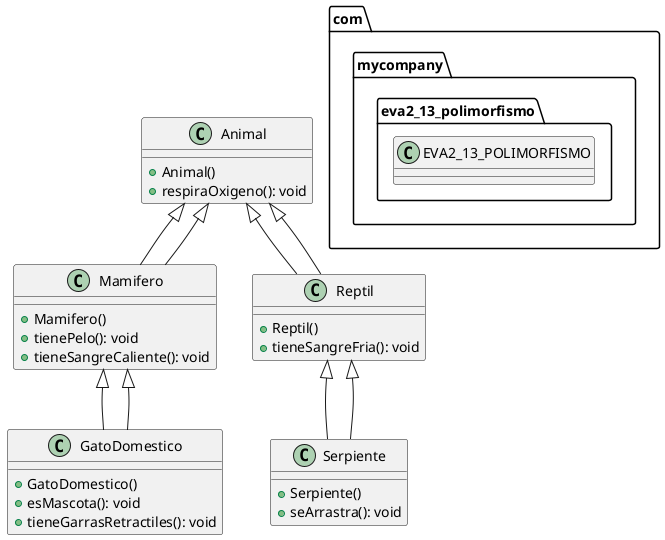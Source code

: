 @startuml
class com.mycompany.eva2_13_polimorfismo.EVA2_13_POLIMORFISMO
class Animal {
    +Animal()
    +respiraOxigeno(): void
}

class Mamifero extends Animal {
    +Mamifero()
    +tienePelo(): void
    +tieneSangreCaliente(): void
}

class Reptil extends Animal {
    +Reptil()
    +tieneSangreFria(): void
}

class GatoDomestico extends Mamifero {
    +GatoDomestico()
    +esMascota(): void
    +tieneGarrasRetractiles(): void
}

class Serpiente extends Reptil {
    +Serpiente()
    +seArrastra(): void
}

Animal <|-- Mamifero
Animal <|-- Reptil
Mamifero <|-- GatoDomestico
Reptil <|-- Serpiente
@enduml